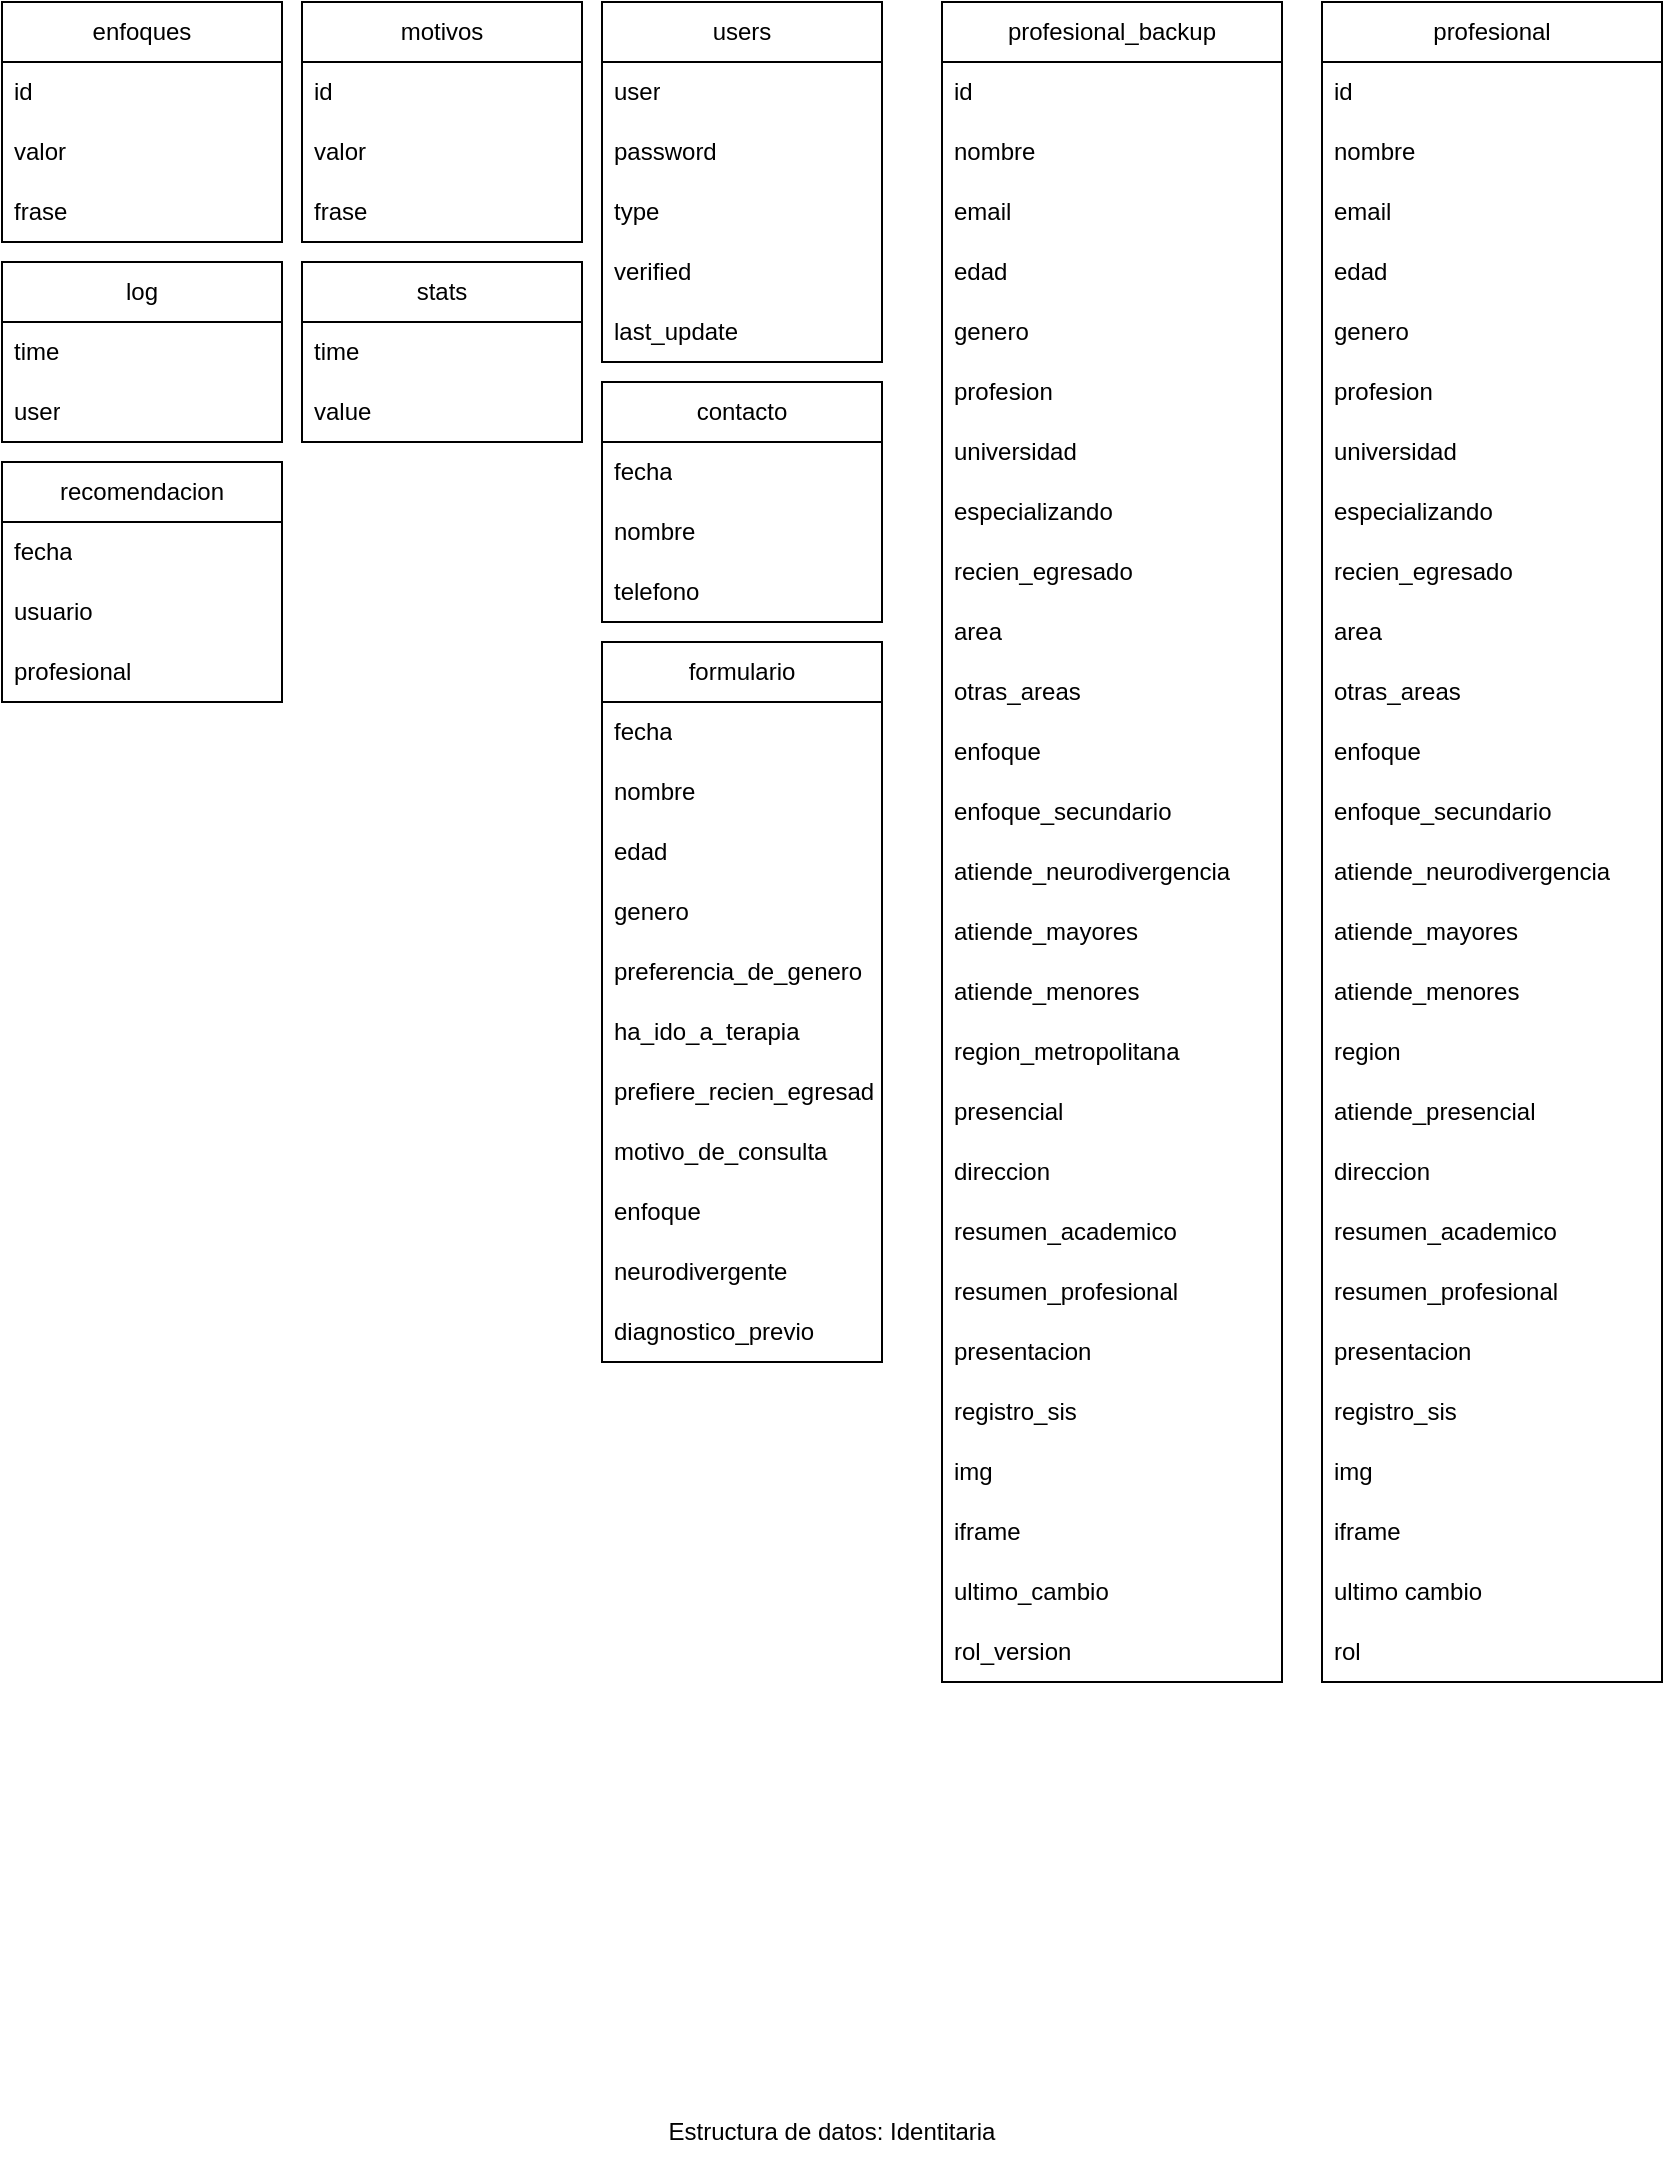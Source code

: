 <mxfile>
    <diagram name="Page-1" id="QVeZQKiSESNGsSFWUOh4">
        <mxGraphModel dx="395" dy="566" grid="1" gridSize="10" guides="1" tooltips="1" connect="1" arrows="1" fold="1" page="1" pageScale="1" pageWidth="850" pageHeight="1100" math="0" shadow="0">
            <root>
                <mxCell id="0"/>
                <mxCell id="1" parent="0"/>
                <mxCell id="yVppEgnfjr9ybX6eV26T-1" value="enfoques" style="swimlane;fontStyle=0;childLayout=stackLayout;horizontal=1;startSize=30;horizontalStack=0;resizeParent=1;resizeParentMax=0;resizeLast=0;collapsible=1;marginBottom=0;whiteSpace=wrap;html=1;" parent="1" vertex="1">
                    <mxGeometry x="10" y="10" width="140" height="120" as="geometry"/>
                </mxCell>
                <mxCell id="yVppEgnfjr9ybX6eV26T-2" value="id" style="text;strokeColor=none;fillColor=none;align=left;verticalAlign=middle;spacingLeft=4;spacingRight=4;overflow=hidden;points=[[0,0.5],[1,0.5]];portConstraint=eastwest;rotatable=0;whiteSpace=wrap;html=1;" parent="yVppEgnfjr9ybX6eV26T-1" vertex="1">
                    <mxGeometry y="30" width="140" height="30" as="geometry"/>
                </mxCell>
                <mxCell id="yVppEgnfjr9ybX6eV26T-3" value="valor" style="text;strokeColor=none;fillColor=none;align=left;verticalAlign=middle;spacingLeft=4;spacingRight=4;overflow=hidden;points=[[0,0.5],[1,0.5]];portConstraint=eastwest;rotatable=0;whiteSpace=wrap;html=1;" parent="yVppEgnfjr9ybX6eV26T-1" vertex="1">
                    <mxGeometry y="60" width="140" height="30" as="geometry"/>
                </mxCell>
                <mxCell id="yVppEgnfjr9ybX6eV26T-9" value="frase" style="text;strokeColor=none;fillColor=none;align=left;verticalAlign=middle;spacingLeft=4;spacingRight=4;overflow=hidden;points=[[0,0.5],[1,0.5]];portConstraint=eastwest;rotatable=0;whiteSpace=wrap;html=1;" parent="yVppEgnfjr9ybX6eV26T-1" vertex="1">
                    <mxGeometry y="90" width="140" height="30" as="geometry"/>
                </mxCell>
                <mxCell id="yVppEgnfjr9ybX6eV26T-10" value="motivos" style="swimlane;fontStyle=0;childLayout=stackLayout;horizontal=1;startSize=30;horizontalStack=0;resizeParent=1;resizeParentMax=0;resizeLast=0;collapsible=1;marginBottom=0;whiteSpace=wrap;html=1;" parent="1" vertex="1">
                    <mxGeometry x="160" y="10" width="140" height="120" as="geometry"/>
                </mxCell>
                <mxCell id="yVppEgnfjr9ybX6eV26T-11" value="id" style="text;strokeColor=none;fillColor=none;align=left;verticalAlign=middle;spacingLeft=4;spacingRight=4;overflow=hidden;points=[[0,0.5],[1,0.5]];portConstraint=eastwest;rotatable=0;whiteSpace=wrap;html=1;" parent="yVppEgnfjr9ybX6eV26T-10" vertex="1">
                    <mxGeometry y="30" width="140" height="30" as="geometry"/>
                </mxCell>
                <mxCell id="yVppEgnfjr9ybX6eV26T-12" value="valor" style="text;strokeColor=none;fillColor=none;align=left;verticalAlign=middle;spacingLeft=4;spacingRight=4;overflow=hidden;points=[[0,0.5],[1,0.5]];portConstraint=eastwest;rotatable=0;whiteSpace=wrap;html=1;" parent="yVppEgnfjr9ybX6eV26T-10" vertex="1">
                    <mxGeometry y="60" width="140" height="30" as="geometry"/>
                </mxCell>
                <mxCell id="yVppEgnfjr9ybX6eV26T-13" value="frase" style="text;strokeColor=none;fillColor=none;align=left;verticalAlign=middle;spacingLeft=4;spacingRight=4;overflow=hidden;points=[[0,0.5],[1,0.5]];portConstraint=eastwest;rotatable=0;whiteSpace=wrap;html=1;" parent="yVppEgnfjr9ybX6eV26T-10" vertex="1">
                    <mxGeometry y="90" width="140" height="30" as="geometry"/>
                </mxCell>
                <mxCell id="yVppEgnfjr9ybX6eV26T-14" value="users" style="swimlane;fontStyle=0;childLayout=stackLayout;horizontal=1;startSize=30;horizontalStack=0;resizeParent=1;resizeParentMax=0;resizeLast=0;collapsible=1;marginBottom=0;whiteSpace=wrap;html=1;" parent="1" vertex="1">
                    <mxGeometry x="310" y="10" width="140" height="180" as="geometry"/>
                </mxCell>
                <mxCell id="yVppEgnfjr9ybX6eV26T-15" value="user" style="text;strokeColor=none;fillColor=none;align=left;verticalAlign=middle;spacingLeft=4;spacingRight=4;overflow=hidden;points=[[0,0.5],[1,0.5]];portConstraint=eastwest;rotatable=0;whiteSpace=wrap;html=1;" parent="yVppEgnfjr9ybX6eV26T-14" vertex="1">
                    <mxGeometry y="30" width="140" height="30" as="geometry"/>
                </mxCell>
                <mxCell id="yVppEgnfjr9ybX6eV26T-17" value="password" style="text;strokeColor=none;fillColor=none;align=left;verticalAlign=middle;spacingLeft=4;spacingRight=4;overflow=hidden;points=[[0,0.5],[1,0.5]];portConstraint=eastwest;rotatable=0;whiteSpace=wrap;html=1;" parent="yVppEgnfjr9ybX6eV26T-14" vertex="1">
                    <mxGeometry y="60" width="140" height="30" as="geometry"/>
                </mxCell>
                <mxCell id="yVppEgnfjr9ybX6eV26T-18" value="type" style="text;strokeColor=none;fillColor=none;align=left;verticalAlign=middle;spacingLeft=4;spacingRight=4;overflow=hidden;points=[[0,0.5],[1,0.5]];portConstraint=eastwest;rotatable=0;whiteSpace=wrap;html=1;" parent="yVppEgnfjr9ybX6eV26T-14" vertex="1">
                    <mxGeometry y="90" width="140" height="30" as="geometry"/>
                </mxCell>
                <mxCell id="yVppEgnfjr9ybX6eV26T-19" value="verified" style="text;strokeColor=none;fillColor=none;align=left;verticalAlign=middle;spacingLeft=4;spacingRight=4;overflow=hidden;points=[[0,0.5],[1,0.5]];portConstraint=eastwest;rotatable=0;whiteSpace=wrap;html=1;" parent="yVppEgnfjr9ybX6eV26T-14" vertex="1">
                    <mxGeometry y="120" width="140" height="30" as="geometry"/>
                </mxCell>
                <mxCell id="yVppEgnfjr9ybX6eV26T-77" value="last_update" style="text;strokeColor=none;fillColor=none;align=left;verticalAlign=middle;spacingLeft=4;spacingRight=4;overflow=hidden;points=[[0,0.5],[1,0.5]];portConstraint=eastwest;rotatable=0;whiteSpace=wrap;html=1;" parent="yVppEgnfjr9ybX6eV26T-14" vertex="1">
                    <mxGeometry y="150" width="140" height="30" as="geometry"/>
                </mxCell>
                <mxCell id="yVppEgnfjr9ybX6eV26T-20" value="profesional" style="swimlane;fontStyle=0;childLayout=stackLayout;horizontal=1;startSize=30;horizontalStack=0;resizeParent=1;resizeParentMax=0;resizeLast=0;collapsible=1;marginBottom=0;whiteSpace=wrap;html=1;" parent="1" vertex="1">
                    <mxGeometry x="670" y="10" width="170" height="840" as="geometry"/>
                </mxCell>
                <mxCell id="yVppEgnfjr9ybX6eV26T-21" value="id" style="text;strokeColor=none;fillColor=none;align=left;verticalAlign=middle;spacingLeft=4;spacingRight=4;overflow=hidden;points=[[0,0.5],[1,0.5]];portConstraint=eastwest;rotatable=0;whiteSpace=wrap;html=1;" parent="yVppEgnfjr9ybX6eV26T-20" vertex="1">
                    <mxGeometry y="30" width="170" height="30" as="geometry"/>
                </mxCell>
                <mxCell id="yVppEgnfjr9ybX6eV26T-22" value="nombre" style="text;strokeColor=none;fillColor=none;align=left;verticalAlign=middle;spacingLeft=4;spacingRight=4;overflow=hidden;points=[[0,0.5],[1,0.5]];portConstraint=eastwest;rotatable=0;whiteSpace=wrap;html=1;" parent="yVppEgnfjr9ybX6eV26T-20" vertex="1">
                    <mxGeometry y="60" width="170" height="30" as="geometry"/>
                </mxCell>
                <mxCell id="yVppEgnfjr9ybX6eV26T-23" value="email" style="text;strokeColor=none;fillColor=none;align=left;verticalAlign=middle;spacingLeft=4;spacingRight=4;overflow=hidden;points=[[0,0.5],[1,0.5]];portConstraint=eastwest;rotatable=0;whiteSpace=wrap;html=1;" parent="yVppEgnfjr9ybX6eV26T-20" vertex="1">
                    <mxGeometry y="90" width="170" height="30" as="geometry"/>
                </mxCell>
                <mxCell id="yVppEgnfjr9ybX6eV26T-33" value="edad" style="text;strokeColor=none;fillColor=none;align=left;verticalAlign=middle;spacingLeft=4;spacingRight=4;overflow=hidden;points=[[0,0.5],[1,0.5]];portConstraint=eastwest;rotatable=0;whiteSpace=wrap;html=1;" parent="yVppEgnfjr9ybX6eV26T-20" vertex="1">
                    <mxGeometry y="120" width="170" height="30" as="geometry"/>
                </mxCell>
                <mxCell id="yVppEgnfjr9ybX6eV26T-44" value="genero" style="text;strokeColor=none;fillColor=none;align=left;verticalAlign=middle;spacingLeft=4;spacingRight=4;overflow=hidden;points=[[0,0.5],[1,0.5]];portConstraint=eastwest;rotatable=0;whiteSpace=wrap;html=1;" parent="yVppEgnfjr9ybX6eV26T-20" vertex="1">
                    <mxGeometry y="150" width="170" height="30" as="geometry"/>
                </mxCell>
                <mxCell id="yVppEgnfjr9ybX6eV26T-43" value="profesion" style="text;strokeColor=none;fillColor=none;align=left;verticalAlign=middle;spacingLeft=4;spacingRight=4;overflow=hidden;points=[[0,0.5],[1,0.5]];portConstraint=eastwest;rotatable=0;whiteSpace=wrap;html=1;" parent="yVppEgnfjr9ybX6eV26T-20" vertex="1">
                    <mxGeometry y="180" width="170" height="30" as="geometry"/>
                </mxCell>
                <mxCell id="yVppEgnfjr9ybX6eV26T-42" value="universidad" style="text;strokeColor=none;fillColor=none;align=left;verticalAlign=middle;spacingLeft=4;spacingRight=4;overflow=hidden;points=[[0,0.5],[1,0.5]];portConstraint=eastwest;rotatable=0;whiteSpace=wrap;html=1;" parent="yVppEgnfjr9ybX6eV26T-20" vertex="1">
                    <mxGeometry y="210" width="170" height="30" as="geometry"/>
                </mxCell>
                <mxCell id="yVppEgnfjr9ybX6eV26T-41" value="especializando" style="text;strokeColor=none;fillColor=none;align=left;verticalAlign=middle;spacingLeft=4;spacingRight=4;overflow=hidden;points=[[0,0.5],[1,0.5]];portConstraint=eastwest;rotatable=0;whiteSpace=wrap;html=1;" parent="yVppEgnfjr9ybX6eV26T-20" vertex="1">
                    <mxGeometry y="240" width="170" height="30" as="geometry"/>
                </mxCell>
                <mxCell id="yVppEgnfjr9ybX6eV26T-40" value="recien_egresado" style="text;strokeColor=none;fillColor=none;align=left;verticalAlign=middle;spacingLeft=4;spacingRight=4;overflow=hidden;points=[[0,0.5],[1,0.5]];portConstraint=eastwest;rotatable=0;whiteSpace=wrap;html=1;" parent="yVppEgnfjr9ybX6eV26T-20" vertex="1">
                    <mxGeometry y="270" width="170" height="30" as="geometry"/>
                </mxCell>
                <mxCell id="yVppEgnfjr9ybX6eV26T-39" value="area" style="text;strokeColor=none;fillColor=none;align=left;verticalAlign=middle;spacingLeft=4;spacingRight=4;overflow=hidden;points=[[0,0.5],[1,0.5]];portConstraint=eastwest;rotatable=0;whiteSpace=wrap;html=1;" parent="yVppEgnfjr9ybX6eV26T-20" vertex="1">
                    <mxGeometry y="300" width="170" height="30" as="geometry"/>
                </mxCell>
                <mxCell id="yVppEgnfjr9ybX6eV26T-38" value="otras_areas" style="text;strokeColor=none;fillColor=none;align=left;verticalAlign=middle;spacingLeft=4;spacingRight=4;overflow=hidden;points=[[0,0.5],[1,0.5]];portConstraint=eastwest;rotatable=0;whiteSpace=wrap;html=1;" parent="yVppEgnfjr9ybX6eV26T-20" vertex="1">
                    <mxGeometry y="330" width="170" height="30" as="geometry"/>
                </mxCell>
                <mxCell id="yVppEgnfjr9ybX6eV26T-37" value="enfoque" style="text;strokeColor=none;fillColor=none;align=left;verticalAlign=middle;spacingLeft=4;spacingRight=4;overflow=hidden;points=[[0,0.5],[1,0.5]];portConstraint=eastwest;rotatable=0;whiteSpace=wrap;html=1;" parent="yVppEgnfjr9ybX6eV26T-20" vertex="1">
                    <mxGeometry y="360" width="170" height="30" as="geometry"/>
                </mxCell>
                <mxCell id="yVppEgnfjr9ybX6eV26T-36" value="enfoque_secundario" style="text;strokeColor=none;fillColor=none;align=left;verticalAlign=middle;spacingLeft=4;spacingRight=4;overflow=hidden;points=[[0,0.5],[1,0.5]];portConstraint=eastwest;rotatable=0;whiteSpace=wrap;html=1;" parent="yVppEgnfjr9ybX6eV26T-20" vertex="1">
                    <mxGeometry y="390" width="170" height="30" as="geometry"/>
                </mxCell>
                <mxCell id="yVppEgnfjr9ybX6eV26T-35" value="atiende_neurodivergencia" style="text;strokeColor=none;fillColor=none;align=left;verticalAlign=middle;spacingLeft=4;spacingRight=4;overflow=hidden;points=[[0,0.5],[1,0.5]];portConstraint=eastwest;rotatable=0;whiteSpace=wrap;html=1;" parent="yVppEgnfjr9ybX6eV26T-20" vertex="1">
                    <mxGeometry y="420" width="170" height="30" as="geometry"/>
                </mxCell>
                <mxCell id="yVppEgnfjr9ybX6eV26T-34" value="atiende_mayores" style="text;strokeColor=none;fillColor=none;align=left;verticalAlign=middle;spacingLeft=4;spacingRight=4;overflow=hidden;points=[[0,0.5],[1,0.5]];portConstraint=eastwest;rotatable=0;whiteSpace=wrap;html=1;" parent="yVppEgnfjr9ybX6eV26T-20" vertex="1">
                    <mxGeometry y="450" width="170" height="30" as="geometry"/>
                </mxCell>
                <mxCell id="yVppEgnfjr9ybX6eV26T-24" value="atiende_menores" style="text;strokeColor=none;fillColor=none;align=left;verticalAlign=middle;spacingLeft=4;spacingRight=4;overflow=hidden;points=[[0,0.5],[1,0.5]];portConstraint=eastwest;rotatable=0;whiteSpace=wrap;html=1;" parent="yVppEgnfjr9ybX6eV26T-20" vertex="1">
                    <mxGeometry y="480" width="170" height="30" as="geometry"/>
                </mxCell>
                <mxCell id="yVppEgnfjr9ybX6eV26T-25" value="region" style="text;strokeColor=none;fillColor=none;align=left;verticalAlign=middle;spacingLeft=4;spacingRight=4;overflow=hidden;points=[[0,0.5],[1,0.5]];portConstraint=eastwest;rotatable=0;whiteSpace=wrap;html=1;" parent="yVppEgnfjr9ybX6eV26T-20" vertex="1">
                    <mxGeometry y="510" width="170" height="30" as="geometry"/>
                </mxCell>
                <mxCell id="yVppEgnfjr9ybX6eV26T-26" value="atiende_presencial" style="text;strokeColor=none;fillColor=none;align=left;verticalAlign=middle;spacingLeft=4;spacingRight=4;overflow=hidden;points=[[0,0.5],[1,0.5]];portConstraint=eastwest;rotatable=0;whiteSpace=wrap;html=1;" parent="yVppEgnfjr9ybX6eV26T-20" vertex="1">
                    <mxGeometry y="540" width="170" height="30" as="geometry"/>
                </mxCell>
                <mxCell id="yVppEgnfjr9ybX6eV26T-27" value="direccion" style="text;strokeColor=none;fillColor=none;align=left;verticalAlign=middle;spacingLeft=4;spacingRight=4;overflow=hidden;points=[[0,0.5],[1,0.5]];portConstraint=eastwest;rotatable=0;whiteSpace=wrap;html=1;" parent="yVppEgnfjr9ybX6eV26T-20" vertex="1">
                    <mxGeometry y="570" width="170" height="30" as="geometry"/>
                </mxCell>
                <mxCell id="yVppEgnfjr9ybX6eV26T-28" value="resumen_academico" style="text;strokeColor=none;fillColor=none;align=left;verticalAlign=middle;spacingLeft=4;spacingRight=4;overflow=hidden;points=[[0,0.5],[1,0.5]];portConstraint=eastwest;rotatable=0;whiteSpace=wrap;html=1;" parent="yVppEgnfjr9ybX6eV26T-20" vertex="1">
                    <mxGeometry y="600" width="170" height="30" as="geometry"/>
                </mxCell>
                <mxCell id="yVppEgnfjr9ybX6eV26T-30" value="resumen_profesional" style="text;strokeColor=none;fillColor=none;align=left;verticalAlign=middle;spacingLeft=4;spacingRight=4;overflow=hidden;points=[[0,0.5],[1,0.5]];portConstraint=eastwest;rotatable=0;whiteSpace=wrap;html=1;" parent="yVppEgnfjr9ybX6eV26T-20" vertex="1">
                    <mxGeometry y="630" width="170" height="30" as="geometry"/>
                </mxCell>
                <mxCell id="yVppEgnfjr9ybX6eV26T-32" value="presentacion" style="text;strokeColor=none;fillColor=none;align=left;verticalAlign=middle;spacingLeft=4;spacingRight=4;overflow=hidden;points=[[0,0.5],[1,0.5]];portConstraint=eastwest;rotatable=0;whiteSpace=wrap;html=1;" parent="yVppEgnfjr9ybX6eV26T-20" vertex="1">
                    <mxGeometry y="660" width="170" height="30" as="geometry"/>
                </mxCell>
                <mxCell id="yVppEgnfjr9ybX6eV26T-31" value="registro_sis" style="text;strokeColor=none;fillColor=none;align=left;verticalAlign=middle;spacingLeft=4;spacingRight=4;overflow=hidden;points=[[0,0.5],[1,0.5]];portConstraint=eastwest;rotatable=0;whiteSpace=wrap;html=1;" parent="yVppEgnfjr9ybX6eV26T-20" vertex="1">
                    <mxGeometry y="690" width="170" height="30" as="geometry"/>
                </mxCell>
                <mxCell id="yVppEgnfjr9ybX6eV26T-29" value="img" style="text;strokeColor=none;fillColor=none;align=left;verticalAlign=middle;spacingLeft=4;spacingRight=4;overflow=hidden;points=[[0,0.5],[1,0.5]];portConstraint=eastwest;rotatable=0;whiteSpace=wrap;html=1;" parent="yVppEgnfjr9ybX6eV26T-20" vertex="1">
                    <mxGeometry y="720" width="170" height="30" as="geometry"/>
                </mxCell>
                <mxCell id="yVppEgnfjr9ybX6eV26T-45" value="iframe" style="text;strokeColor=none;fillColor=none;align=left;verticalAlign=middle;spacingLeft=4;spacingRight=4;overflow=hidden;points=[[0,0.5],[1,0.5]];portConstraint=eastwest;rotatable=0;whiteSpace=wrap;html=1;" parent="yVppEgnfjr9ybX6eV26T-20" vertex="1">
                    <mxGeometry y="750" width="170" height="30" as="geometry"/>
                </mxCell>
                <mxCell id="yVppEgnfjr9ybX6eV26T-46" value="ultimo cambio" style="text;strokeColor=none;fillColor=none;align=left;verticalAlign=middle;spacingLeft=4;spacingRight=4;overflow=hidden;points=[[0,0.5],[1,0.5]];portConstraint=eastwest;rotatable=0;whiteSpace=wrap;html=1;" parent="yVppEgnfjr9ybX6eV26T-20" vertex="1">
                    <mxGeometry y="780" width="170" height="30" as="geometry"/>
                </mxCell>
                <mxCell id="yVppEgnfjr9ybX6eV26T-75" value="rol" style="text;strokeColor=none;fillColor=none;align=left;verticalAlign=middle;spacingLeft=4;spacingRight=4;overflow=hidden;points=[[0,0.5],[1,0.5]];portConstraint=eastwest;rotatable=0;whiteSpace=wrap;html=1;" parent="yVppEgnfjr9ybX6eV26T-20" vertex="1">
                    <mxGeometry y="810" width="170" height="30" as="geometry"/>
                </mxCell>
                <mxCell id="yVppEgnfjr9ybX6eV26T-47" value="profesional_backup" style="swimlane;fontStyle=0;childLayout=stackLayout;horizontal=1;startSize=30;horizontalStack=0;resizeParent=1;resizeParentMax=0;resizeLast=0;collapsible=1;marginBottom=0;whiteSpace=wrap;html=1;" parent="1" vertex="1">
                    <mxGeometry x="480" y="10" width="170" height="840" as="geometry"/>
                </mxCell>
                <mxCell id="yVppEgnfjr9ybX6eV26T-48" value="id" style="text;strokeColor=none;fillColor=none;align=left;verticalAlign=middle;spacingLeft=4;spacingRight=4;overflow=hidden;points=[[0,0.5],[1,0.5]];portConstraint=eastwest;rotatable=0;whiteSpace=wrap;html=1;" parent="yVppEgnfjr9ybX6eV26T-47" vertex="1">
                    <mxGeometry y="30" width="170" height="30" as="geometry"/>
                </mxCell>
                <mxCell id="yVppEgnfjr9ybX6eV26T-49" value="nombre" style="text;strokeColor=none;fillColor=none;align=left;verticalAlign=middle;spacingLeft=4;spacingRight=4;overflow=hidden;points=[[0,0.5],[1,0.5]];portConstraint=eastwest;rotatable=0;whiteSpace=wrap;html=1;" parent="yVppEgnfjr9ybX6eV26T-47" vertex="1">
                    <mxGeometry y="60" width="170" height="30" as="geometry"/>
                </mxCell>
                <mxCell id="yVppEgnfjr9ybX6eV26T-50" value="email" style="text;strokeColor=none;fillColor=none;align=left;verticalAlign=middle;spacingLeft=4;spacingRight=4;overflow=hidden;points=[[0,0.5],[1,0.5]];portConstraint=eastwest;rotatable=0;whiteSpace=wrap;html=1;" parent="yVppEgnfjr9ybX6eV26T-47" vertex="1">
                    <mxGeometry y="90" width="170" height="30" as="geometry"/>
                </mxCell>
                <mxCell id="yVppEgnfjr9ybX6eV26T-51" value="edad" style="text;strokeColor=none;fillColor=none;align=left;verticalAlign=middle;spacingLeft=4;spacingRight=4;overflow=hidden;points=[[0,0.5],[1,0.5]];portConstraint=eastwest;rotatable=0;whiteSpace=wrap;html=1;" parent="yVppEgnfjr9ybX6eV26T-47" vertex="1">
                    <mxGeometry y="120" width="170" height="30" as="geometry"/>
                </mxCell>
                <mxCell id="yVppEgnfjr9ybX6eV26T-52" value="genero" style="text;strokeColor=none;fillColor=none;align=left;verticalAlign=middle;spacingLeft=4;spacingRight=4;overflow=hidden;points=[[0,0.5],[1,0.5]];portConstraint=eastwest;rotatable=0;whiteSpace=wrap;html=1;" parent="yVppEgnfjr9ybX6eV26T-47" vertex="1">
                    <mxGeometry y="150" width="170" height="30" as="geometry"/>
                </mxCell>
                <mxCell id="yVppEgnfjr9ybX6eV26T-53" value="profesion" style="text;strokeColor=none;fillColor=none;align=left;verticalAlign=middle;spacingLeft=4;spacingRight=4;overflow=hidden;points=[[0,0.5],[1,0.5]];portConstraint=eastwest;rotatable=0;whiteSpace=wrap;html=1;" parent="yVppEgnfjr9ybX6eV26T-47" vertex="1">
                    <mxGeometry y="180" width="170" height="30" as="geometry"/>
                </mxCell>
                <mxCell id="yVppEgnfjr9ybX6eV26T-54" value="universidad" style="text;strokeColor=none;fillColor=none;align=left;verticalAlign=middle;spacingLeft=4;spacingRight=4;overflow=hidden;points=[[0,0.5],[1,0.5]];portConstraint=eastwest;rotatable=0;whiteSpace=wrap;html=1;" parent="yVppEgnfjr9ybX6eV26T-47" vertex="1">
                    <mxGeometry y="210" width="170" height="30" as="geometry"/>
                </mxCell>
                <mxCell id="yVppEgnfjr9ybX6eV26T-55" value="especializando" style="text;strokeColor=none;fillColor=none;align=left;verticalAlign=middle;spacingLeft=4;spacingRight=4;overflow=hidden;points=[[0,0.5],[1,0.5]];portConstraint=eastwest;rotatable=0;whiteSpace=wrap;html=1;" parent="yVppEgnfjr9ybX6eV26T-47" vertex="1">
                    <mxGeometry y="240" width="170" height="30" as="geometry"/>
                </mxCell>
                <mxCell id="yVppEgnfjr9ybX6eV26T-56" value="recien_egresado" style="text;strokeColor=none;fillColor=none;align=left;verticalAlign=middle;spacingLeft=4;spacingRight=4;overflow=hidden;points=[[0,0.5],[1,0.5]];portConstraint=eastwest;rotatable=0;whiteSpace=wrap;html=1;" parent="yVppEgnfjr9ybX6eV26T-47" vertex="1">
                    <mxGeometry y="270" width="170" height="30" as="geometry"/>
                </mxCell>
                <mxCell id="yVppEgnfjr9ybX6eV26T-57" value="area" style="text;strokeColor=none;fillColor=none;align=left;verticalAlign=middle;spacingLeft=4;spacingRight=4;overflow=hidden;points=[[0,0.5],[1,0.5]];portConstraint=eastwest;rotatable=0;whiteSpace=wrap;html=1;" parent="yVppEgnfjr9ybX6eV26T-47" vertex="1">
                    <mxGeometry y="300" width="170" height="30" as="geometry"/>
                </mxCell>
                <mxCell id="yVppEgnfjr9ybX6eV26T-58" value="otras_areas" style="text;strokeColor=none;fillColor=none;align=left;verticalAlign=middle;spacingLeft=4;spacingRight=4;overflow=hidden;points=[[0,0.5],[1,0.5]];portConstraint=eastwest;rotatable=0;whiteSpace=wrap;html=1;" parent="yVppEgnfjr9ybX6eV26T-47" vertex="1">
                    <mxGeometry y="330" width="170" height="30" as="geometry"/>
                </mxCell>
                <mxCell id="yVppEgnfjr9ybX6eV26T-59" value="enfoque" style="text;strokeColor=none;fillColor=none;align=left;verticalAlign=middle;spacingLeft=4;spacingRight=4;overflow=hidden;points=[[0,0.5],[1,0.5]];portConstraint=eastwest;rotatable=0;whiteSpace=wrap;html=1;" parent="yVppEgnfjr9ybX6eV26T-47" vertex="1">
                    <mxGeometry y="360" width="170" height="30" as="geometry"/>
                </mxCell>
                <mxCell id="yVppEgnfjr9ybX6eV26T-60" value="enfoque_secundario" style="text;strokeColor=none;fillColor=none;align=left;verticalAlign=middle;spacingLeft=4;spacingRight=4;overflow=hidden;points=[[0,0.5],[1,0.5]];portConstraint=eastwest;rotatable=0;whiteSpace=wrap;html=1;" parent="yVppEgnfjr9ybX6eV26T-47" vertex="1">
                    <mxGeometry y="390" width="170" height="30" as="geometry"/>
                </mxCell>
                <mxCell id="yVppEgnfjr9ybX6eV26T-61" value="atiende_neurodivergencia" style="text;strokeColor=none;fillColor=none;align=left;verticalAlign=middle;spacingLeft=4;spacingRight=4;overflow=hidden;points=[[0,0.5],[1,0.5]];portConstraint=eastwest;rotatable=0;whiteSpace=wrap;html=1;" parent="yVppEgnfjr9ybX6eV26T-47" vertex="1">
                    <mxGeometry y="420" width="170" height="30" as="geometry"/>
                </mxCell>
                <mxCell id="yVppEgnfjr9ybX6eV26T-62" value="atiende_mayores" style="text;strokeColor=none;fillColor=none;align=left;verticalAlign=middle;spacingLeft=4;spacingRight=4;overflow=hidden;points=[[0,0.5],[1,0.5]];portConstraint=eastwest;rotatable=0;whiteSpace=wrap;html=1;" parent="yVppEgnfjr9ybX6eV26T-47" vertex="1">
                    <mxGeometry y="450" width="170" height="30" as="geometry"/>
                </mxCell>
                <mxCell id="yVppEgnfjr9ybX6eV26T-63" value="atiende_menores" style="text;strokeColor=none;fillColor=none;align=left;verticalAlign=middle;spacingLeft=4;spacingRight=4;overflow=hidden;points=[[0,0.5],[1,0.5]];portConstraint=eastwest;rotatable=0;whiteSpace=wrap;html=1;" parent="yVppEgnfjr9ybX6eV26T-47" vertex="1">
                    <mxGeometry y="480" width="170" height="30" as="geometry"/>
                </mxCell>
                <mxCell id="yVppEgnfjr9ybX6eV26T-64" value="region_metropolitana" style="text;strokeColor=none;fillColor=none;align=left;verticalAlign=middle;spacingLeft=4;spacingRight=4;overflow=hidden;points=[[0,0.5],[1,0.5]];portConstraint=eastwest;rotatable=0;whiteSpace=wrap;html=1;" parent="yVppEgnfjr9ybX6eV26T-47" vertex="1">
                    <mxGeometry y="510" width="170" height="30" as="geometry"/>
                </mxCell>
                <mxCell id="yVppEgnfjr9ybX6eV26T-65" value="presencial" style="text;strokeColor=none;fillColor=none;align=left;verticalAlign=middle;spacingLeft=4;spacingRight=4;overflow=hidden;points=[[0,0.5],[1,0.5]];portConstraint=eastwest;rotatable=0;whiteSpace=wrap;html=1;" parent="yVppEgnfjr9ybX6eV26T-47" vertex="1">
                    <mxGeometry y="540" width="170" height="30" as="geometry"/>
                </mxCell>
                <mxCell id="yVppEgnfjr9ybX6eV26T-66" value="direccion" style="text;strokeColor=none;fillColor=none;align=left;verticalAlign=middle;spacingLeft=4;spacingRight=4;overflow=hidden;points=[[0,0.5],[1,0.5]];portConstraint=eastwest;rotatable=0;whiteSpace=wrap;html=1;" parent="yVppEgnfjr9ybX6eV26T-47" vertex="1">
                    <mxGeometry y="570" width="170" height="30" as="geometry"/>
                </mxCell>
                <mxCell id="yVppEgnfjr9ybX6eV26T-67" value="resumen_academico" style="text;strokeColor=none;fillColor=none;align=left;verticalAlign=middle;spacingLeft=4;spacingRight=4;overflow=hidden;points=[[0,0.5],[1,0.5]];portConstraint=eastwest;rotatable=0;whiteSpace=wrap;html=1;" parent="yVppEgnfjr9ybX6eV26T-47" vertex="1">
                    <mxGeometry y="600" width="170" height="30" as="geometry"/>
                </mxCell>
                <mxCell id="yVppEgnfjr9ybX6eV26T-68" value="resumen_profesional" style="text;strokeColor=none;fillColor=none;align=left;verticalAlign=middle;spacingLeft=4;spacingRight=4;overflow=hidden;points=[[0,0.5],[1,0.5]];portConstraint=eastwest;rotatable=0;whiteSpace=wrap;html=1;" parent="yVppEgnfjr9ybX6eV26T-47" vertex="1">
                    <mxGeometry y="630" width="170" height="30" as="geometry"/>
                </mxCell>
                <mxCell id="yVppEgnfjr9ybX6eV26T-69" value="presentacion" style="text;strokeColor=none;fillColor=none;align=left;verticalAlign=middle;spacingLeft=4;spacingRight=4;overflow=hidden;points=[[0,0.5],[1,0.5]];portConstraint=eastwest;rotatable=0;whiteSpace=wrap;html=1;" parent="yVppEgnfjr9ybX6eV26T-47" vertex="1">
                    <mxGeometry y="660" width="170" height="30" as="geometry"/>
                </mxCell>
                <mxCell id="yVppEgnfjr9ybX6eV26T-70" value="registro_sis" style="text;strokeColor=none;fillColor=none;align=left;verticalAlign=middle;spacingLeft=4;spacingRight=4;overflow=hidden;points=[[0,0.5],[1,0.5]];portConstraint=eastwest;rotatable=0;whiteSpace=wrap;html=1;" parent="yVppEgnfjr9ybX6eV26T-47" vertex="1">
                    <mxGeometry y="690" width="170" height="30" as="geometry"/>
                </mxCell>
                <mxCell id="yVppEgnfjr9ybX6eV26T-71" value="img" style="text;strokeColor=none;fillColor=none;align=left;verticalAlign=middle;spacingLeft=4;spacingRight=4;overflow=hidden;points=[[0,0.5],[1,0.5]];portConstraint=eastwest;rotatable=0;whiteSpace=wrap;html=1;" parent="yVppEgnfjr9ybX6eV26T-47" vertex="1">
                    <mxGeometry y="720" width="170" height="30" as="geometry"/>
                </mxCell>
                <mxCell id="yVppEgnfjr9ybX6eV26T-72" value="iframe" style="text;strokeColor=none;fillColor=none;align=left;verticalAlign=middle;spacingLeft=4;spacingRight=4;overflow=hidden;points=[[0,0.5],[1,0.5]];portConstraint=eastwest;rotatable=0;whiteSpace=wrap;html=1;" parent="yVppEgnfjr9ybX6eV26T-47" vertex="1">
                    <mxGeometry y="750" width="170" height="30" as="geometry"/>
                </mxCell>
                <mxCell id="yVppEgnfjr9ybX6eV26T-73" value="ultimo_cambio" style="text;strokeColor=none;fillColor=none;align=left;verticalAlign=middle;spacingLeft=4;spacingRight=4;overflow=hidden;points=[[0,0.5],[1,0.5]];portConstraint=eastwest;rotatable=0;whiteSpace=wrap;html=1;" parent="yVppEgnfjr9ybX6eV26T-47" vertex="1">
                    <mxGeometry y="780" width="170" height="30" as="geometry"/>
                </mxCell>
                <mxCell id="yVppEgnfjr9ybX6eV26T-74" value="rol_version" style="text;strokeColor=none;fillColor=none;align=left;verticalAlign=middle;spacingLeft=4;spacingRight=4;overflow=hidden;points=[[0,0.5],[1,0.5]];portConstraint=eastwest;rotatable=0;whiteSpace=wrap;html=1;" parent="yVppEgnfjr9ybX6eV26T-47" vertex="1">
                    <mxGeometry y="810" width="170" height="30" as="geometry"/>
                </mxCell>
                <mxCell id="yVppEgnfjr9ybX6eV26T-78" value="log" style="swimlane;fontStyle=0;childLayout=stackLayout;horizontal=1;startSize=30;horizontalStack=0;resizeParent=1;resizeParentMax=0;resizeLast=0;collapsible=1;marginBottom=0;whiteSpace=wrap;html=1;" parent="1" vertex="1">
                    <mxGeometry x="10" y="140" width="140" height="90" as="geometry"/>
                </mxCell>
                <mxCell id="yVppEgnfjr9ybX6eV26T-79" value="time" style="text;strokeColor=none;fillColor=none;align=left;verticalAlign=middle;spacingLeft=4;spacingRight=4;overflow=hidden;points=[[0,0.5],[1,0.5]];portConstraint=eastwest;rotatable=0;whiteSpace=wrap;html=1;" parent="yVppEgnfjr9ybX6eV26T-78" vertex="1">
                    <mxGeometry y="30" width="140" height="30" as="geometry"/>
                </mxCell>
                <mxCell id="yVppEgnfjr9ybX6eV26T-80" value="user" style="text;strokeColor=none;fillColor=none;align=left;verticalAlign=middle;spacingLeft=4;spacingRight=4;overflow=hidden;points=[[0,0.5],[1,0.5]];portConstraint=eastwest;rotatable=0;whiteSpace=wrap;html=1;" parent="yVppEgnfjr9ybX6eV26T-78" vertex="1">
                    <mxGeometry y="60" width="140" height="30" as="geometry"/>
                </mxCell>
                <mxCell id="yVppEgnfjr9ybX6eV26T-82" value="stats" style="swimlane;fontStyle=0;childLayout=stackLayout;horizontal=1;startSize=30;horizontalStack=0;resizeParent=1;resizeParentMax=0;resizeLast=0;collapsible=1;marginBottom=0;whiteSpace=wrap;html=1;" parent="1" vertex="1">
                    <mxGeometry x="160" y="140" width="140" height="90" as="geometry"/>
                </mxCell>
                <mxCell id="yVppEgnfjr9ybX6eV26T-83" value="time" style="text;strokeColor=none;fillColor=none;align=left;verticalAlign=middle;spacingLeft=4;spacingRight=4;overflow=hidden;points=[[0,0.5],[1,0.5]];portConstraint=eastwest;rotatable=0;whiteSpace=wrap;html=1;" parent="yVppEgnfjr9ybX6eV26T-82" vertex="1">
                    <mxGeometry y="30" width="140" height="30" as="geometry"/>
                </mxCell>
                <mxCell id="yVppEgnfjr9ybX6eV26T-84" value="value" style="text;strokeColor=none;fillColor=none;align=left;verticalAlign=middle;spacingLeft=4;spacingRight=4;overflow=hidden;points=[[0,0.5],[1,0.5]];portConstraint=eastwest;rotatable=0;whiteSpace=wrap;html=1;" parent="yVppEgnfjr9ybX6eV26T-82" vertex="1">
                    <mxGeometry y="60" width="140" height="30" as="geometry"/>
                </mxCell>
                <mxCell id="yVppEgnfjr9ybX6eV26T-86" value="contacto" style="swimlane;fontStyle=0;childLayout=stackLayout;horizontal=1;startSize=30;horizontalStack=0;resizeParent=1;resizeParentMax=0;resizeLast=0;collapsible=1;marginBottom=0;whiteSpace=wrap;html=1;" parent="1" vertex="1">
                    <mxGeometry x="310" y="200" width="140" height="120" as="geometry"/>
                </mxCell>
                <mxCell id="yVppEgnfjr9ybX6eV26T-87" value="fecha" style="text;strokeColor=none;fillColor=none;align=left;verticalAlign=middle;spacingLeft=4;spacingRight=4;overflow=hidden;points=[[0,0.5],[1,0.5]];portConstraint=eastwest;rotatable=0;whiteSpace=wrap;html=1;" parent="yVppEgnfjr9ybX6eV26T-86" vertex="1">
                    <mxGeometry y="30" width="140" height="30" as="geometry"/>
                </mxCell>
                <mxCell id="yVppEgnfjr9ybX6eV26T-88" value="nombre" style="text;strokeColor=none;fillColor=none;align=left;verticalAlign=middle;spacingLeft=4;spacingRight=4;overflow=hidden;points=[[0,0.5],[1,0.5]];portConstraint=eastwest;rotatable=0;whiteSpace=wrap;html=1;" parent="yVppEgnfjr9ybX6eV26T-86" vertex="1">
                    <mxGeometry y="60" width="140" height="30" as="geometry"/>
                </mxCell>
                <mxCell id="yVppEgnfjr9ybX6eV26T-89" value="telefono" style="text;strokeColor=none;fillColor=none;align=left;verticalAlign=middle;spacingLeft=4;spacingRight=4;overflow=hidden;points=[[0,0.5],[1,0.5]];portConstraint=eastwest;rotatable=0;whiteSpace=wrap;html=1;" parent="yVppEgnfjr9ybX6eV26T-86" vertex="1">
                    <mxGeometry y="90" width="140" height="30" as="geometry"/>
                </mxCell>
                <mxCell id="yVppEgnfjr9ybX6eV26T-90" value="recomendacion" style="swimlane;fontStyle=0;childLayout=stackLayout;horizontal=1;startSize=30;horizontalStack=0;resizeParent=1;resizeParentMax=0;resizeLast=0;collapsible=1;marginBottom=0;whiteSpace=wrap;html=1;" parent="1" vertex="1">
                    <mxGeometry x="10" y="240" width="140" height="120" as="geometry"/>
                </mxCell>
                <mxCell id="yVppEgnfjr9ybX6eV26T-91" value="fecha" style="text;strokeColor=none;fillColor=none;align=left;verticalAlign=middle;spacingLeft=4;spacingRight=4;overflow=hidden;points=[[0,0.5],[1,0.5]];portConstraint=eastwest;rotatable=0;whiteSpace=wrap;html=1;" parent="yVppEgnfjr9ybX6eV26T-90" vertex="1">
                    <mxGeometry y="30" width="140" height="30" as="geometry"/>
                </mxCell>
                <mxCell id="yVppEgnfjr9ybX6eV26T-92" value="usuario" style="text;strokeColor=none;fillColor=none;align=left;verticalAlign=middle;spacingLeft=4;spacingRight=4;overflow=hidden;points=[[0,0.5],[1,0.5]];portConstraint=eastwest;rotatable=0;whiteSpace=wrap;html=1;" parent="yVppEgnfjr9ybX6eV26T-90" vertex="1">
                    <mxGeometry y="60" width="140" height="30" as="geometry"/>
                </mxCell>
                <mxCell id="yVppEgnfjr9ybX6eV26T-93" value="profesional" style="text;strokeColor=none;fillColor=none;align=left;verticalAlign=middle;spacingLeft=4;spacingRight=4;overflow=hidden;points=[[0,0.5],[1,0.5]];portConstraint=eastwest;rotatable=0;whiteSpace=wrap;html=1;" parent="yVppEgnfjr9ybX6eV26T-90" vertex="1">
                    <mxGeometry y="90" width="140" height="30" as="geometry"/>
                </mxCell>
                <mxCell id="yVppEgnfjr9ybX6eV26T-98" value="Estructura de datos: Identitaria" style="text;html=1;strokeColor=none;fillColor=none;align=center;verticalAlign=middle;whiteSpace=wrap;rounded=0;" parent="1" vertex="1">
                    <mxGeometry x="300" y="1060" width="250" height="30" as="geometry"/>
                </mxCell>
                <mxCell id="2" value="formulario" style="swimlane;fontStyle=0;childLayout=stackLayout;horizontal=1;startSize=30;horizontalStack=0;resizeParent=1;resizeParentMax=0;resizeLast=0;collapsible=1;marginBottom=0;whiteSpace=wrap;html=1;" vertex="1" parent="1">
                    <mxGeometry x="310" y="330" width="140" height="360" as="geometry"/>
                </mxCell>
                <mxCell id="3" value="fecha" style="text;strokeColor=none;fillColor=none;align=left;verticalAlign=middle;spacingLeft=4;spacingRight=4;overflow=hidden;points=[[0,0.5],[1,0.5]];portConstraint=eastwest;rotatable=0;whiteSpace=wrap;html=1;" vertex="1" parent="2">
                    <mxGeometry y="30" width="140" height="30" as="geometry"/>
                </mxCell>
                <mxCell id="4" value="nombre" style="text;strokeColor=none;fillColor=none;align=left;verticalAlign=middle;spacingLeft=4;spacingRight=4;overflow=hidden;points=[[0,0.5],[1,0.5]];portConstraint=eastwest;rotatable=0;whiteSpace=wrap;html=1;" vertex="1" parent="2">
                    <mxGeometry y="60" width="140" height="30" as="geometry"/>
                </mxCell>
                <mxCell id="5" value="edad" style="text;strokeColor=none;fillColor=none;align=left;verticalAlign=middle;spacingLeft=4;spacingRight=4;overflow=hidden;points=[[0,0.5],[1,0.5]];portConstraint=eastwest;rotatable=0;whiteSpace=wrap;html=1;" vertex="1" parent="2">
                    <mxGeometry y="90" width="140" height="30" as="geometry"/>
                </mxCell>
                <mxCell id="6" value="genero" style="text;strokeColor=none;fillColor=none;align=left;verticalAlign=middle;spacingLeft=4;spacingRight=4;overflow=hidden;points=[[0,0.5],[1,0.5]];portConstraint=eastwest;rotatable=0;whiteSpace=wrap;html=1;" vertex="1" parent="2">
                    <mxGeometry y="120" width="140" height="30" as="geometry"/>
                </mxCell>
                <mxCell id="7" value="preferencia_de_genero" style="text;strokeColor=none;fillColor=none;align=left;verticalAlign=middle;spacingLeft=4;spacingRight=4;overflow=hidden;points=[[0,0.5],[1,0.5]];portConstraint=eastwest;rotatable=0;whiteSpace=wrap;html=1;" vertex="1" parent="2">
                    <mxGeometry y="150" width="140" height="30" as="geometry"/>
                </mxCell>
                <mxCell id="8" value="ha_ido_a_terapia" style="text;strokeColor=none;fillColor=none;align=left;verticalAlign=middle;spacingLeft=4;spacingRight=4;overflow=hidden;points=[[0,0.5],[1,0.5]];portConstraint=eastwest;rotatable=0;whiteSpace=wrap;html=1;" vertex="1" parent="2">
                    <mxGeometry y="180" width="140" height="30" as="geometry"/>
                </mxCell>
                <mxCell id="9" value="prefiere_recien_egresado&lt;span style=&quot;color: rgba(0, 0, 0, 0); font-family: monospace; font-size: 0px;&quot;&gt;%3CmxGraphModel%3E%3Croot%3E%3CmxCell%20id%3D%220%22%2F%3E%3CmxCell%20id%3D%221%22%20parent%3D%220%22%2F%3E%3CmxCell%20id%3D%222%22%20value%3D%22ha_ido_a_terapia%22%20style%3D%22text%3BstrokeColor%3Dnone%3BfillColor%3Dnone%3Balign%3Dleft%3BverticalAlign%3Dmiddle%3BspacingLeft%3D4%3BspacingRight%3D4%3Boverflow%3Dhidden%3Bpoints%3D%5B%5B0%2C0.5%5D%2C%5B1%2C0.5%5D%5D%3BportConstraint%3Deastwest%3Brotatable%3D0%3BwhiteSpace%3Dwrap%3Bhtml%3D1%3B%22%20vertex%3D%221%22%20parent%3D%221%22%3E%3CmxGeometry%20x%3D%22310%22%20y%3D%22510%22%20width%3D%22140%22%20height%3D%2230%22%20as%3D%22geometry%22%2F%3E%3C%2FmxCell%3E%3C%2Froot%3E%3C%2FmxGraphModel%3E&lt;/span&gt;" style="text;strokeColor=none;fillColor=none;align=left;verticalAlign=middle;spacingLeft=4;spacingRight=4;overflow=hidden;points=[[0,0.5],[1,0.5]];portConstraint=eastwest;rotatable=0;whiteSpace=wrap;html=1;" vertex="1" parent="2">
                    <mxGeometry y="210" width="140" height="30" as="geometry"/>
                </mxCell>
                <mxCell id="10" value="motivo_de_consulta" style="text;strokeColor=none;fillColor=none;align=left;verticalAlign=middle;spacingLeft=4;spacingRight=4;overflow=hidden;points=[[0,0.5],[1,0.5]];portConstraint=eastwest;rotatable=0;whiteSpace=wrap;html=1;" vertex="1" parent="2">
                    <mxGeometry y="240" width="140" height="30" as="geometry"/>
                </mxCell>
                <mxCell id="11" value="enfoque" style="text;strokeColor=none;fillColor=none;align=left;verticalAlign=middle;spacingLeft=4;spacingRight=4;overflow=hidden;points=[[0,0.5],[1,0.5]];portConstraint=eastwest;rotatable=0;whiteSpace=wrap;html=1;" vertex="1" parent="2">
                    <mxGeometry y="270" width="140" height="30" as="geometry"/>
                </mxCell>
                <mxCell id="12" value="neurodivergente" style="text;strokeColor=none;fillColor=none;align=left;verticalAlign=middle;spacingLeft=4;spacingRight=4;overflow=hidden;points=[[0,0.5],[1,0.5]];portConstraint=eastwest;rotatable=0;whiteSpace=wrap;html=1;" vertex="1" parent="2">
                    <mxGeometry y="300" width="140" height="30" as="geometry"/>
                </mxCell>
                <mxCell id="13" value="diagnostico_previo" style="text;strokeColor=none;fillColor=none;align=left;verticalAlign=middle;spacingLeft=4;spacingRight=4;overflow=hidden;points=[[0,0.5],[1,0.5]];portConstraint=eastwest;rotatable=0;whiteSpace=wrap;html=1;" vertex="1" parent="2">
                    <mxGeometry y="330" width="140" height="30" as="geometry"/>
                </mxCell>
            </root>
        </mxGraphModel>
    </diagram>
</mxfile>